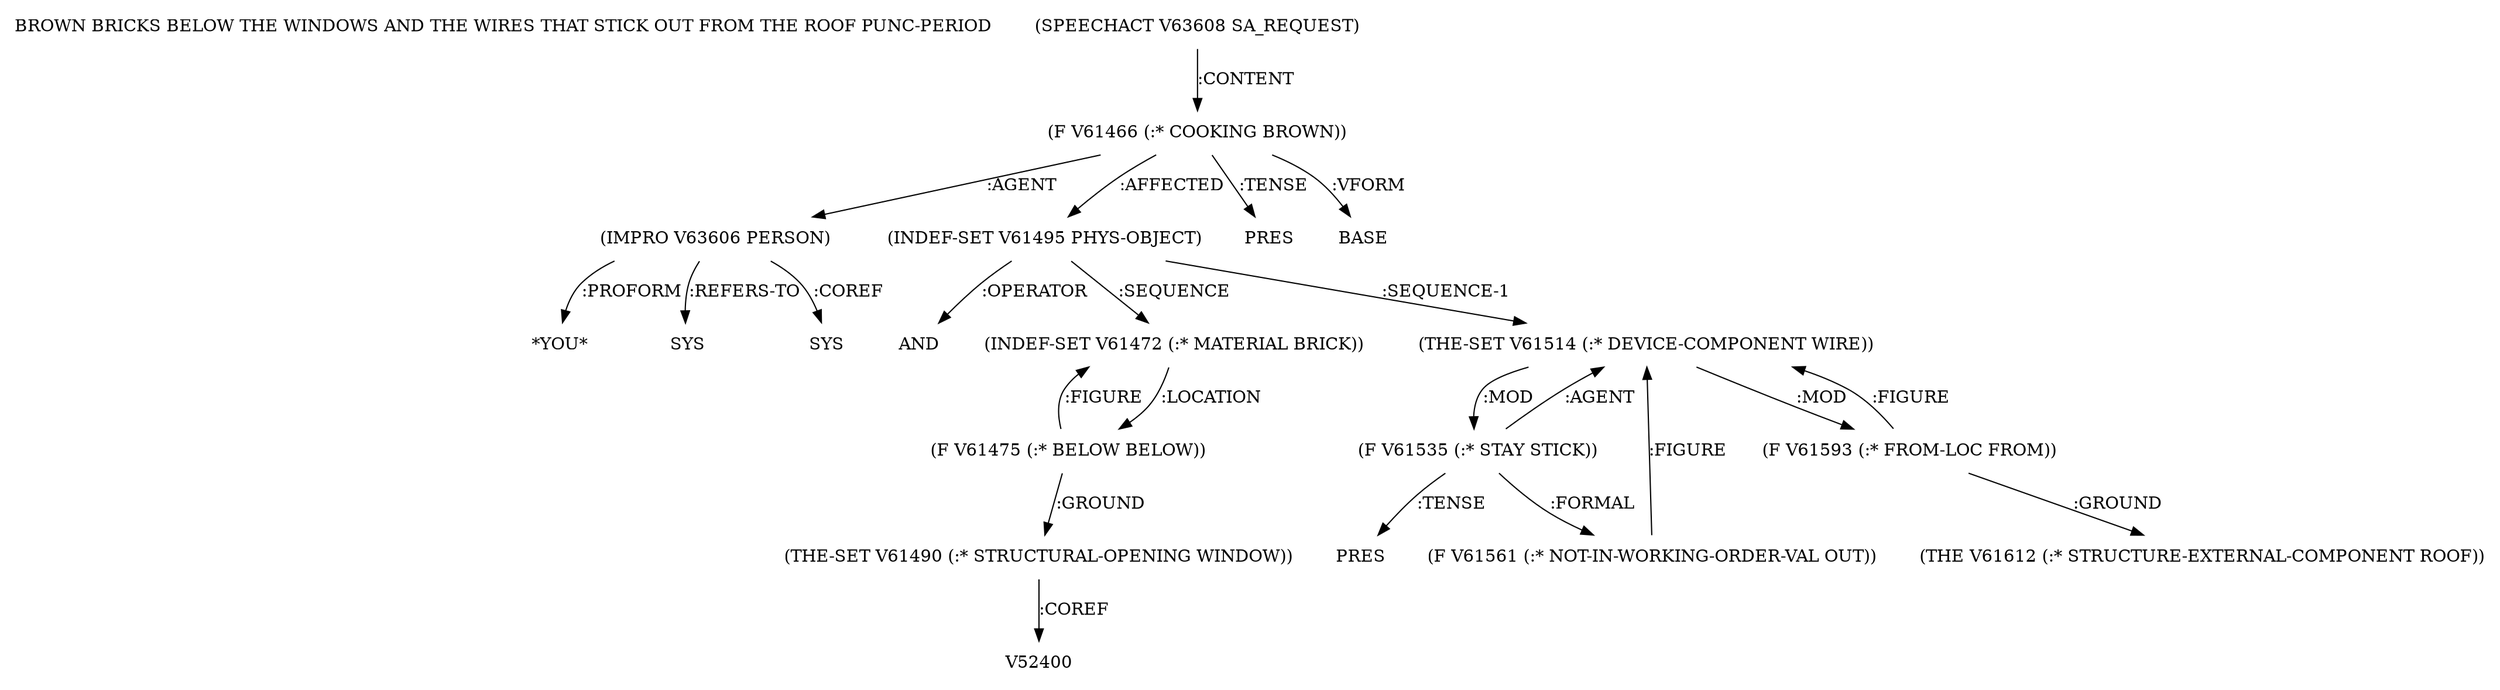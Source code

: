 digraph Terms {
  node [shape=none]
  "BROWN BRICKS BELOW THE WINDOWS AND THE WIRES THAT STICK OUT FROM THE ROOF PUNC-PERIOD"
  "V63608" [label="(SPEECHACT V63608 SA_REQUEST)"]
  "V63608" -> "V61466" [label=":CONTENT"]
  "V61466" [label="(F V61466 (:* COOKING BROWN))"]
  "V61466" -> "V63606" [label=":AGENT"]
  "V61466" -> "V61495" [label=":AFFECTED"]
  "V61466" -> "NT64005" [label=":TENSE"]
  "NT64005" [label="PRES"]
  "V61466" -> "NT64006" [label=":VFORM"]
  "NT64006" [label="BASE"]
  "V63606" [label="(IMPRO V63606 PERSON)"]
  "V63606" -> "NT64007" [label=":PROFORM"]
  "NT64007" [label="*YOU*"]
  "V63606" -> "NT64008" [label=":REFERS-TO"]
  "NT64008" [label="SYS"]
  "V63606" -> "NT64009" [label=":COREF"]
  "NT64009" [label="SYS"]
  "V61495" [label="(INDEF-SET V61495 PHYS-OBJECT)"]
  "V61495" -> "NT64010" [label=":OPERATOR"]
  "NT64010" [label="AND"]
  "V61495" -> "V61472" [label=":SEQUENCE"]
  "V61495" -> "V61514" [label=":SEQUENCE-1"]
  "V61472" [label="(INDEF-SET V61472 (:* MATERIAL BRICK))"]
  "V61472" -> "V61475" [label=":LOCATION"]
  "V61475" [label="(F V61475 (:* BELOW BELOW))"]
  "V61475" -> "V61490" [label=":GROUND"]
  "V61475" -> "V61472" [label=":FIGURE"]
  "V61490" [label="(THE-SET V61490 (:* STRUCTURAL-OPENING WINDOW))"]
  "V61490" -> "V52400" [label=":COREF"]
  "V61514" [label="(THE-SET V61514 (:* DEVICE-COMPONENT WIRE))"]
  "V61514" -> "V61593" [label=":MOD"]
  "V61514" -> "V61535" [label=":MOD"]
  "V61535" [label="(F V61535 (:* STAY STICK))"]
  "V61535" -> "V61514" [label=":AGENT"]
  "V61535" -> "V61561" [label=":FORMAL"]
  "V61535" -> "NT64011" [label=":TENSE"]
  "NT64011" [label="PRES"]
  "V61561" [label="(F V61561 (:* NOT-IN-WORKING-ORDER-VAL OUT))"]
  "V61561" -> "V61514" [label=":FIGURE"]
  "V61593" [label="(F V61593 (:* FROM-LOC FROM))"]
  "V61593" -> "V61612" [label=":GROUND"]
  "V61593" -> "V61514" [label=":FIGURE"]
  "V61612" [label="(THE V61612 (:* STRUCTURE-EXTERNAL-COMPONENT ROOF))"]
}
